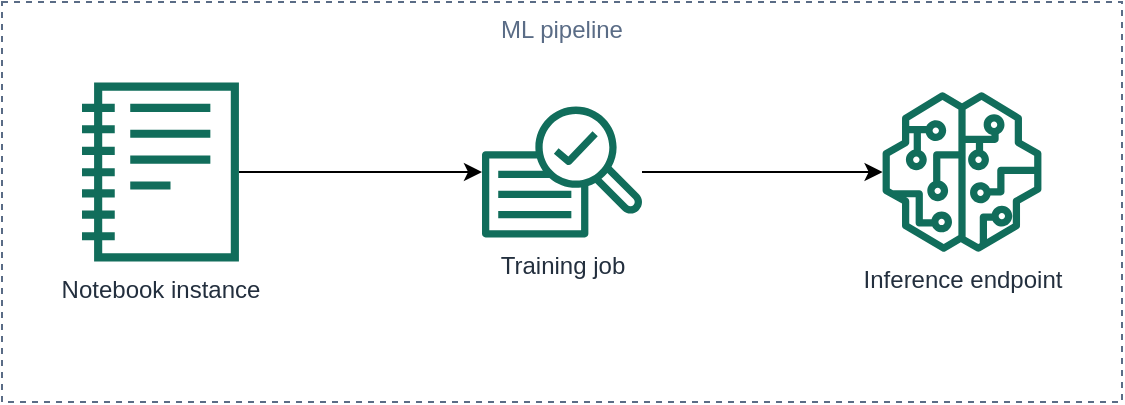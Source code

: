 <mxfile version="12.4.8"><diagram id="wu_ODcJNFCwxLJThlzR_" name="Page-1"><mxGraphModel dx="1426" dy="803" grid="1" gridSize="10" guides="1" tooltips="1" connect="1" arrows="1" fold="1" page="1" pageScale="1" pageWidth="850" pageHeight="1100" math="0" shadow="0"><root><mxCell id="0"/><mxCell id="1" parent="0"/><mxCell id="ZNh4Xw-Um83HVB_plGLB-4" style="edgeStyle=orthogonalEdgeStyle;rounded=0;orthogonalLoop=1;jettySize=auto;html=1;" edge="1" parent="1" source="ZNh4Xw-Um83HVB_plGLB-1" target="ZNh4Xw-Um83HVB_plGLB-2"><mxGeometry relative="1" as="geometry"/></mxCell><mxCell id="ZNh4Xw-Um83HVB_plGLB-1" value="Notebook instance" style="outlineConnect=0;fontColor=#232F3E;gradientColor=none;fillColor=#116D5B;strokeColor=none;dashed=0;verticalLabelPosition=bottom;verticalAlign=top;align=center;html=1;fontSize=12;fontStyle=0;aspect=fixed;pointerEvents=1;shape=mxgraph.aws4.sagemaker_notebook;" vertex="1" parent="1"><mxGeometry x="160" y="200" width="78.46" height="90" as="geometry"/></mxCell><mxCell id="ZNh4Xw-Um83HVB_plGLB-5" style="edgeStyle=orthogonalEdgeStyle;rounded=0;orthogonalLoop=1;jettySize=auto;html=1;" edge="1" parent="1" source="ZNh4Xw-Um83HVB_plGLB-2" target="ZNh4Xw-Um83HVB_plGLB-3"><mxGeometry relative="1" as="geometry"/></mxCell><mxCell id="ZNh4Xw-Um83HVB_plGLB-2" value="Training job" style="outlineConnect=0;fontColor=#232F3E;gradientColor=none;fillColor=#116D5B;strokeColor=none;dashed=0;verticalLabelPosition=bottom;verticalAlign=top;align=center;html=1;fontSize=12;fontStyle=0;aspect=fixed;pointerEvents=1;shape=mxgraph.aws4.sagemaker_train;" vertex="1" parent="1"><mxGeometry x="360" y="211.67" width="80" height="66.67" as="geometry"/></mxCell><mxCell id="ZNh4Xw-Um83HVB_plGLB-3" value="Inference endpoint" style="outlineConnect=0;fontColor=#232F3E;gradientColor=none;fillColor=#116D5B;strokeColor=none;dashed=0;verticalLabelPosition=bottom;verticalAlign=top;align=center;html=1;fontSize=12;fontStyle=0;aspect=fixed;pointerEvents=1;shape=mxgraph.aws4.sagemaker_model;" vertex="1" parent="1"><mxGeometry x="560" y="205" width="80" height="80" as="geometry"/></mxCell><mxCell id="ZNh4Xw-Um83HVB_plGLB-6" value="ML pipeline" style="fillColor=none;strokeColor=#5A6C86;dashed=1;verticalAlign=top;fontStyle=0;fontColor=#5A6C86;" vertex="1" parent="1"><mxGeometry x="120" y="160" width="560" height="200" as="geometry"/></mxCell></root></mxGraphModel></diagram></mxfile>